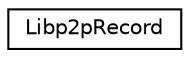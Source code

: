 digraph "Graphical Class Hierarchy"
{
  edge [fontname="Helvetica",fontsize="10",labelfontname="Helvetica",labelfontsize="10"];
  node [fontname="Helvetica",fontsize="10",shape=record];
  rankdir="LR";
  Node0 [label="Libp2pRecord",height=0.2,width=0.4,color="black", fillcolor="white", style="filled",URL="$struct_libp2p_record.html"];
}
